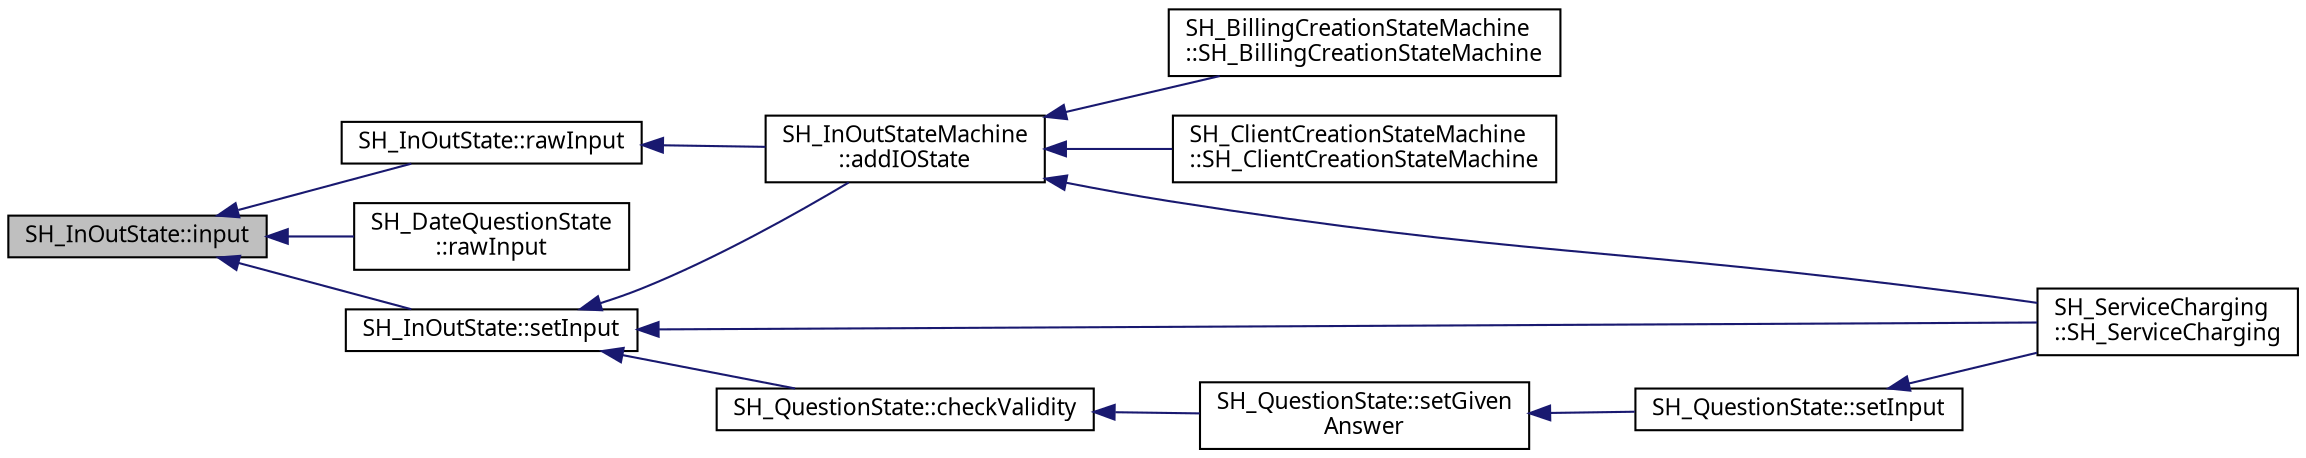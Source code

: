 digraph "SH_InOutState::input"
{
 // INTERACTIVE_SVG=YES
  bgcolor="transparent";
  edge [fontname="Verdana",fontsize="11",labelfontname="Verdana",labelfontsize="11"];
  node [fontname="Verdana",fontsize="11",shape=record];
  rankdir="LR";
  Node1 [label="SH_InOutState::input",height=0.2,width=0.4,color="black", fillcolor="grey75", style="filled" fontcolor="black"];
  Node1 -> Node2 [dir="back",color="midnightblue",fontsize="11",style="solid",fontname="Verdana"];
  Node2 [label="SH_InOutState::rawInput",height=0.2,width=0.4,color="black",URL="$classSH__InOutState.html#a4b1ca094de91c47690ec2d1e95678273"];
  Node2 -> Node3 [dir="back",color="midnightblue",fontsize="11",style="solid",fontname="Verdana"];
  Node3 [label="SH_InOutStateMachine\l::addIOState",height=0.2,width=0.4,color="black",URL="$classSH__InOutStateMachine.html#ad6b778d052f741daee720c047059ce0e"];
  Node3 -> Node4 [dir="back",color="midnightblue",fontsize="11",style="solid",fontname="Verdana"];
  Node4 [label="SH_BillingCreationStateMachine\l::SH_BillingCreationStateMachine",height=0.2,width=0.4,color="black",URL="$classSH__BillingCreationStateMachine.html#ad62b77fa4aeafe200056ff3974562f83",tooltip="SH_BillingCreationStateMachine. "];
  Node3 -> Node5 [dir="back",color="midnightblue",fontsize="11",style="solid",fontname="Verdana"];
  Node5 [label="SH_ClientCreationStateMachine\l::SH_ClientCreationStateMachine",height=0.2,width=0.4,color="black",URL="$classSH__ClientCreationStateMachine.html#a0b406b0f404c0fd33bf35be8ce0cc811"];
  Node3 -> Node6 [dir="back",color="midnightblue",fontsize="11",style="solid",fontname="Verdana"];
  Node6 [label="SH_ServiceCharging\l::SH_ServiceCharging",height=0.2,width=0.4,color="black",URL="$classSH__ServiceCharging.html#afa5273d046049b1c2b020a6a19a8290b",tooltip="SH_ServiceCharging. "];
  Node1 -> Node7 [dir="back",color="midnightblue",fontsize="11",style="solid",fontname="Verdana"];
  Node7 [label="SH_DateQuestionState\l::rawInput",height=0.2,width=0.4,color="black",URL="$classSH__DateQuestionState.html#ac72e5b6b416614631032ff643d3c180e"];
  Node1 -> Node8 [dir="back",color="midnightblue",fontsize="11",style="solid",fontname="Verdana"];
  Node8 [label="SH_InOutState::setInput",height=0.2,width=0.4,color="black",URL="$classSH__InOutState.html#a0206ab7d5616f28b0da7bfd5451614e8"];
  Node8 -> Node3 [dir="back",color="midnightblue",fontsize="11",style="solid",fontname="Verdana"];
  Node8 -> Node9 [dir="back",color="midnightblue",fontsize="11",style="solid",fontname="Verdana"];
  Node9 [label="SH_QuestionState::checkValidity",height=0.2,width=0.4,color="black",URL="$classSH__QuestionState.html#a3ca5459c20ef591023c0572d8224146c"];
  Node9 -> Node10 [dir="back",color="midnightblue",fontsize="11",style="solid",fontname="Verdana"];
  Node10 [label="SH_QuestionState::setGiven\lAnswer",height=0.2,width=0.4,color="black",URL="$classSH__QuestionState.html#a9d285a34a7002fd05a7fa8ff9139c264"];
  Node10 -> Node11 [dir="back",color="midnightblue",fontsize="11",style="solid",fontname="Verdana"];
  Node11 [label="SH_QuestionState::setInput",height=0.2,width=0.4,color="black",URL="$classSH__QuestionState.html#a331222d371d9c97392f35c84a5ef43e1"];
  Node11 -> Node6 [dir="back",color="midnightblue",fontsize="11",style="solid",fontname="Verdana"];
  Node8 -> Node6 [dir="back",color="midnightblue",fontsize="11",style="solid",fontname="Verdana"];
}
